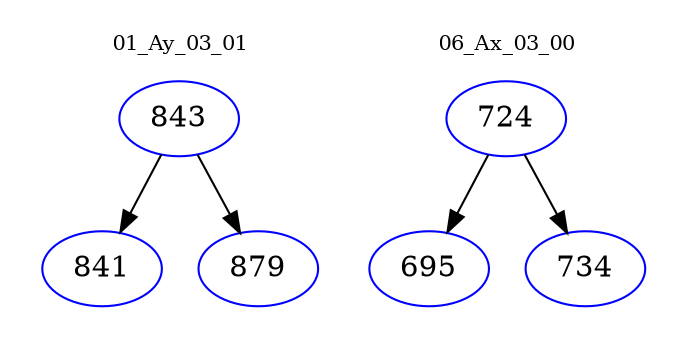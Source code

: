 digraph{
subgraph cluster_0 {
color = white
label = "01_Ay_03_01";
fontsize=10;
T0_843 [label="843", color="blue"]
T0_843 -> T0_841 [color="black"]
T0_841 [label="841", color="blue"]
T0_843 -> T0_879 [color="black"]
T0_879 [label="879", color="blue"]
}
subgraph cluster_1 {
color = white
label = "06_Ax_03_00";
fontsize=10;
T1_724 [label="724", color="blue"]
T1_724 -> T1_695 [color="black"]
T1_695 [label="695", color="blue"]
T1_724 -> T1_734 [color="black"]
T1_734 [label="734", color="blue"]
}
}
